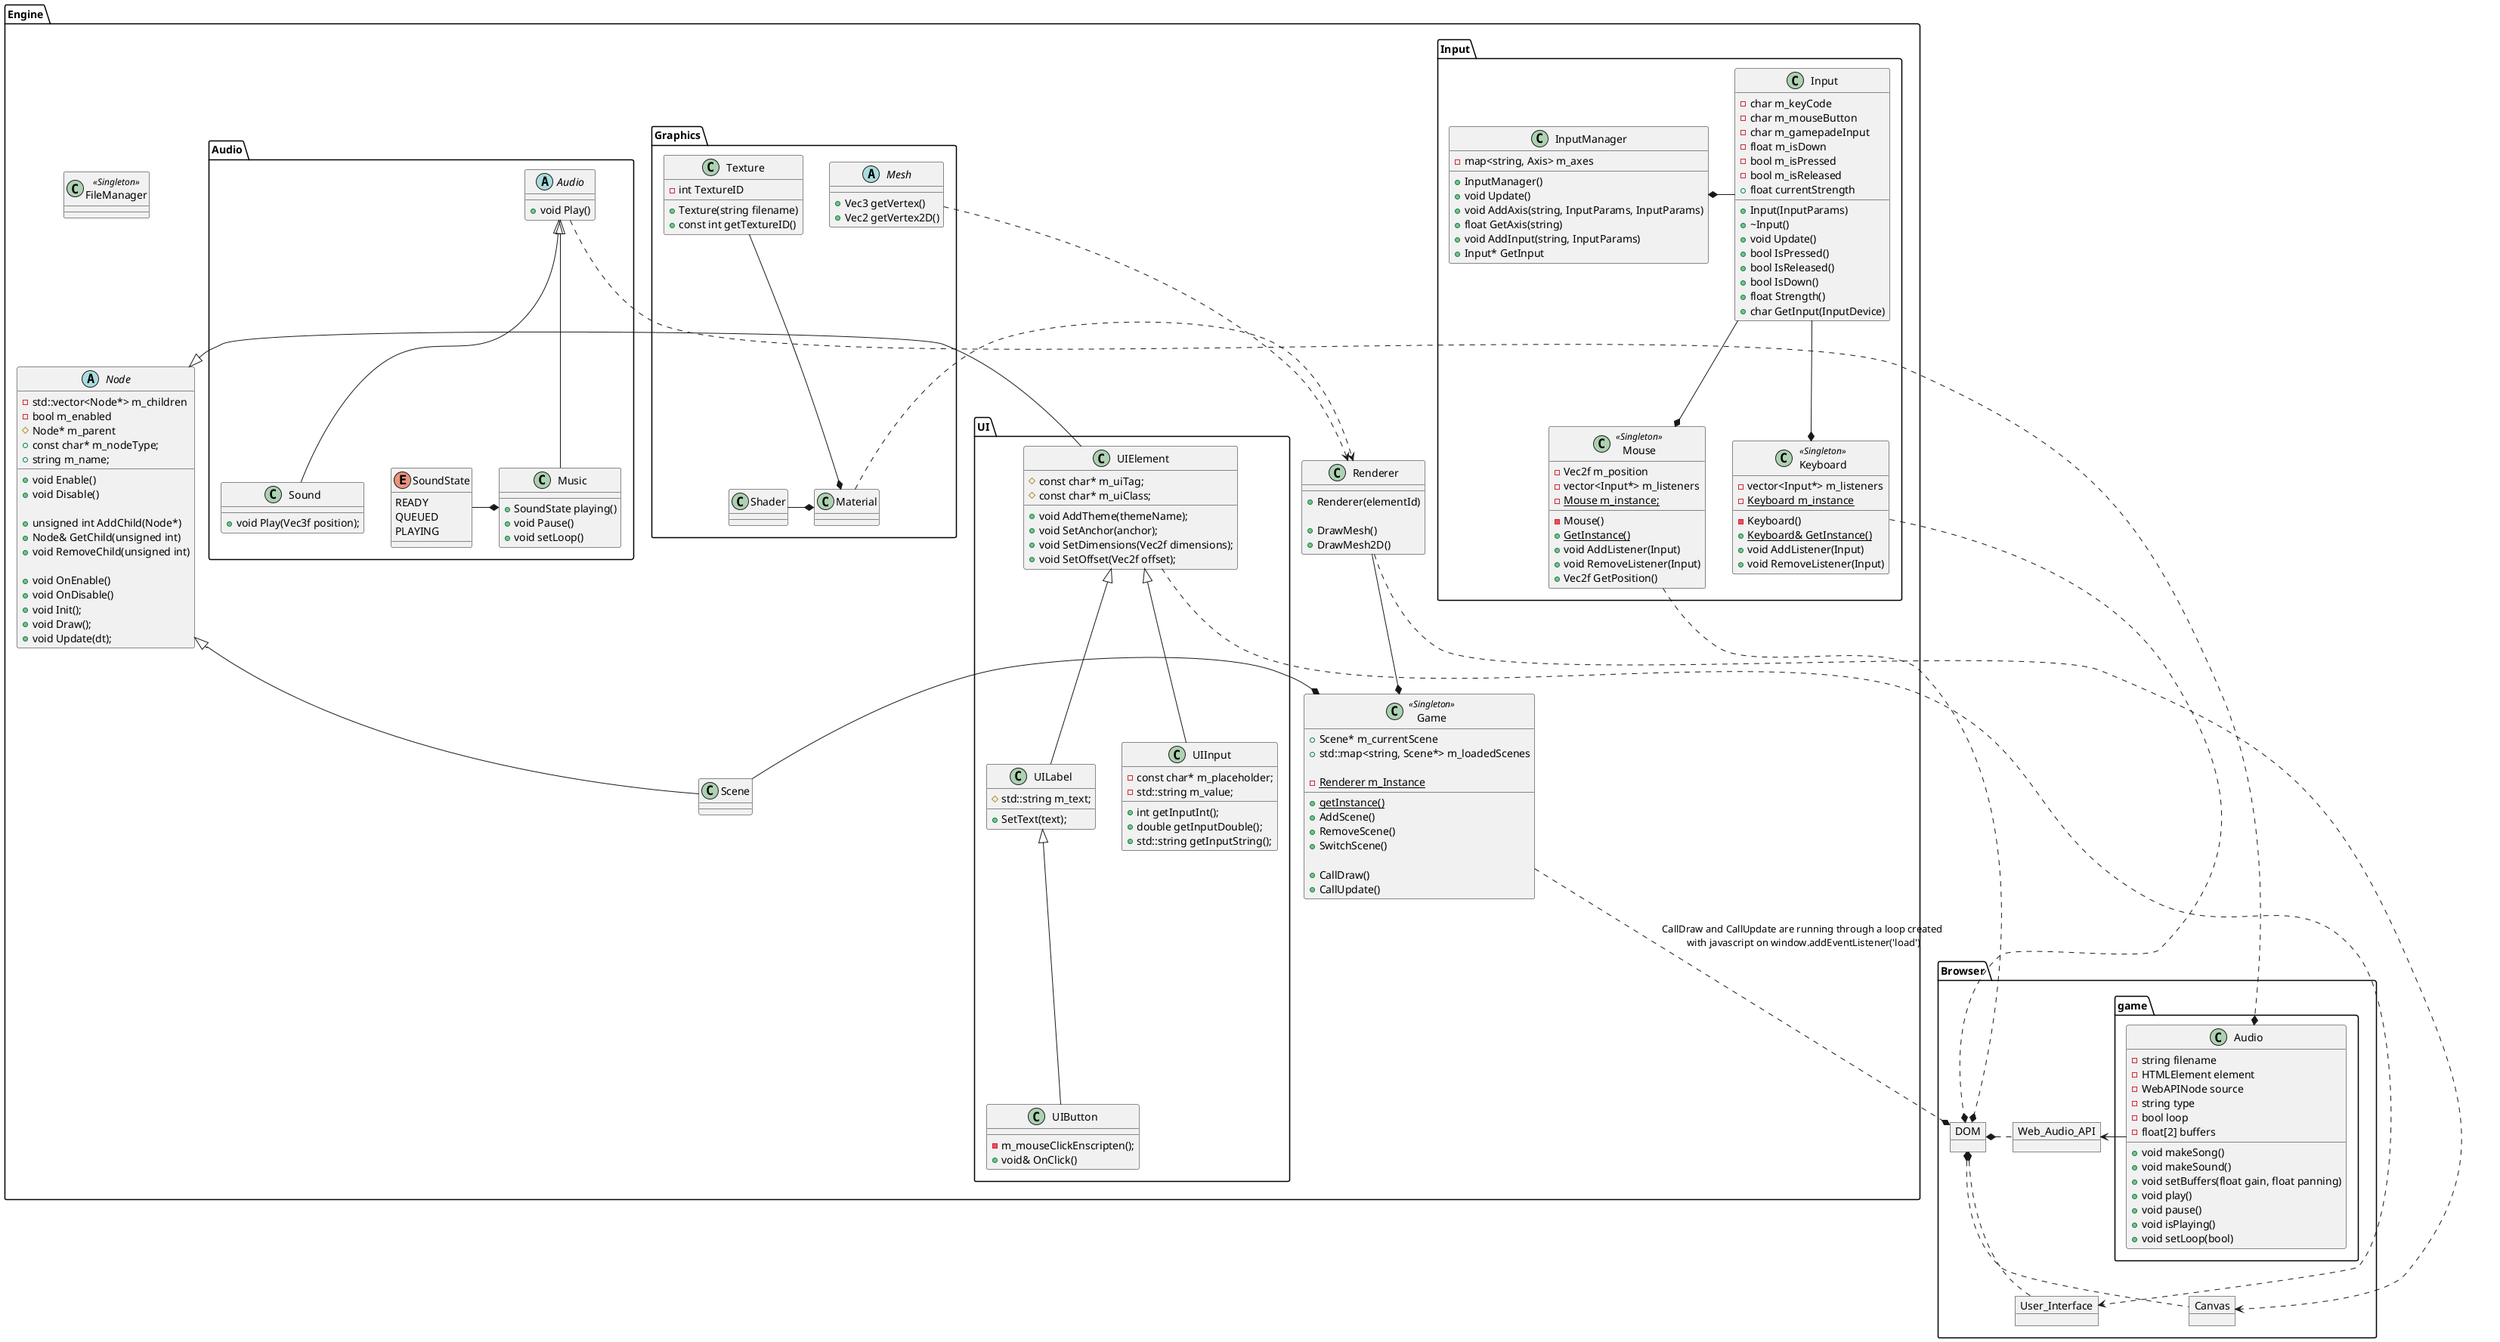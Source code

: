 @startuml EngineArchitecture

namespace Engine {
  class Renderer {
    + {method} Renderer(elementId)
    
    + {method} DrawMesh()
    + {method} DrawMesh2D()
  }

  class FileManager <<Singleton>> {
    
  }

  class Game <<Singleton>> {
    + Scene* m_currentScene
    + std::map<string, Scene*> m_loadedScenes

    - {static} Renderer m_Instance
    + {static} {method} getInstance()

    
    + {method} AddScene()
    + {method} RemoveScene()
    + {method} SwitchScene()

    + {method} CallDraw()
    + {method} CallUpdate()
  }
  
  abstract Node {
    - std::vector<Node*> m_children
    - bool m_enabled
    # Node* m_parent
    + const char* m_nodeType;
    + string m_name;

    + {method} void Enable()
    + {method} void Disable()

    + {method} unsigned int AddChild(Node*)
    + {method} Node& GetChild(unsigned int)
    + {method} void RemoveChild(unsigned int)

    + {method} void OnEnable()
    + {method} void OnDisable()
    + {method} void Init();
    + {method} void Draw();
    + {method} void Update(dt);
  }

  class Scene extends Node

  namespace Input {
    class InputManager {
      - map<string, Axis> m_axes

      + {method} InputManager()
      + {method} void Update()
      + {method} void AddAxis(string, InputParams, InputParams)
      + {method} float GetAxis(string)
      + {method} void AddInput(string, InputParams)
      + {method} Input* GetInput
    }

    class Input {
      - char m_keyCode
      - char m_mouseButton
      - char m_gamepadeInput
      - float m_isDown
      - bool m_isPressed
      - bool m_isReleased
      + float currentStrength

      + {method} Input(InputParams)
      + {method} ~Input()
      + {method} void Update()
      + {method} bool IsPressed()
      + {method} bool IsReleased()
      + {method} bool IsDown()
      + {method} float Strength()
      + {method} char GetInput(InputDevice)
    }

    class Mouse <<Singleton>> {
      - Vec2f m_position
      - vector<Input*> m_listeners
      - {static} Mouse m_instance;
      - {method} Mouse()
      + {method} {static} GetInstance()
      + {method} void AddListener(Input)
      + {method} void RemoveListener(Input)
      + {method} Vec2f GetPosition()
    }

    class Keyboard <<Singleton>> {
      - vector<Input*> m_listeners
      - {method} Keyboard()
      - {static} Keyboard m_instance
      + {method} {static} Keyboard& GetInstance()
      + {method} void AddListener(Input)
      + {method} void RemoveListener(Input)
    }

    Input --* Mouse
    Input --* Keyboard
    InputManager *- Input
  }

  Scene -* Game
  Renderer --* Game

  namespace UI {
    class UIElement {
      # const char* m_uiTag;
      # const char* m_uiClass;

      + {method} void AddTheme(themeName);
      + {method} void SetAnchor(anchor);
      + {method} void SetDimensions(Vec2f dimensions);
      + {method} void SetOffset(Vec2f offset);
    }

    class UILabel extends UIElement {
      # std::string m_text;

      + {method} SetText(text);
    }

    class UIButton extends UILabel {
      - {method} m_mouseClickEnscripten();
      + void& OnClick()
    }

    class UIInput extends UIElement {
      - const char* m_placeholder;
      - std::string m_value;

      + {method} int getInputInt();
      + {method} double getInputDouble();
      + {method} std::string getInputString();
    }
  }

  UI.UIElement -|> Node

  namespace Graphics {
    abstract Mesh {
      + {method} Vec3 getVertex()
      + {method} Vec2 getVertex2D()
    }

    class Texture {
      - int TextureID
      + {method} Texture(string filename)
      + {method} const int getTextureID()
    }

    class Shader {

    }

    class Material {

    }

    Texture --* Material    
    Shader -* Material
  }

  namespace Audio {
    enum SoundState {
      READY
      QUEUED
      PLAYING
    }

    abstract Audio {
      + void Play()
    }

    class Sound extends Audio {
      + void Play(Vec3f position);
    }

    class Music extends Audio {
      + SoundState playing()
      + void Pause()
      + void setLoop()
    }

    SoundState -* Music
  }

  Graphics.Material .> Renderer 
  Graphics.Mesh .> Renderer 
}

namespace Browser {
  Object Canvas
  Object User_Interface
  Object DOM
  Object Web_Audio_API

  class game.Audio {
    - string filename
    - HTMLElement element
    - WebAPINode source
    - string type
    - bool loop
    - float[2] buffers

    + {method} void makeSong()
    + {method} void makeSound()
    + {method} void setBuffers(float gain, float panning)
    + {method} void play()
    + {method} void pause()
    + {method} void isPlaying()
    + {method} void setLoop(bool)
  }

  DOM *.. User_Interface
  DOM *.. Canvas
  DOM *. Web_Audio_API

  game.Audio -> Web_Audio_API
}

Engine.Renderer .> Browser.Canvas
Engine.Game ..* Browser.DOM : "CallDraw and CallUpdate are running through a loop created \nwith javascript on window.addEventListener('load')"
Engine.UI.UIElement ..> Browser.User_Interface
Engine.Audio.Audio ..* Browser.game.Audio
Engine.Input.Keyboard ..* Browser.DOM
Engine.Input.Mouse ..* Browser.DOM

@enduml